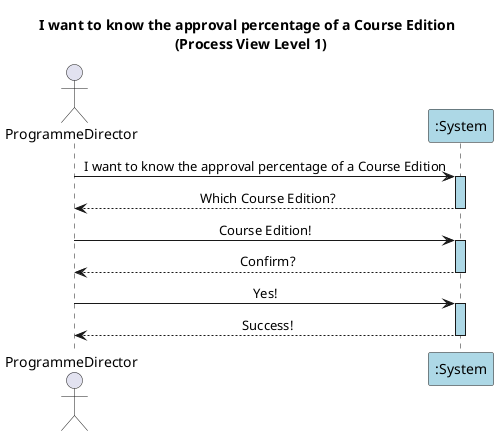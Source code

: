 @startuml
skinparam sequenceMessageAlign center
skinparam sequenceLifeLineBackgroundColor lightblue
title: I want to know the approval percentage of a Course Edition \n (Process View Level 1)
actor ProgrammeDirector
participant ":System" as System #lightblue

ProgrammeDirector -> System  : I want to know the approval percentage of a Course Edition
activate System
System --> ProgrammeDirector  : Which Course Edition?
deactivate System
ProgrammeDirector -> System  : Course Edition!
activate System
System --> ProgrammeDirector  : Confirm?
deactivate System
ProgrammeDirector -> System  : Yes!
activate System
System --> ProgrammeDirector  : Success!
deactivate System
@enduml
